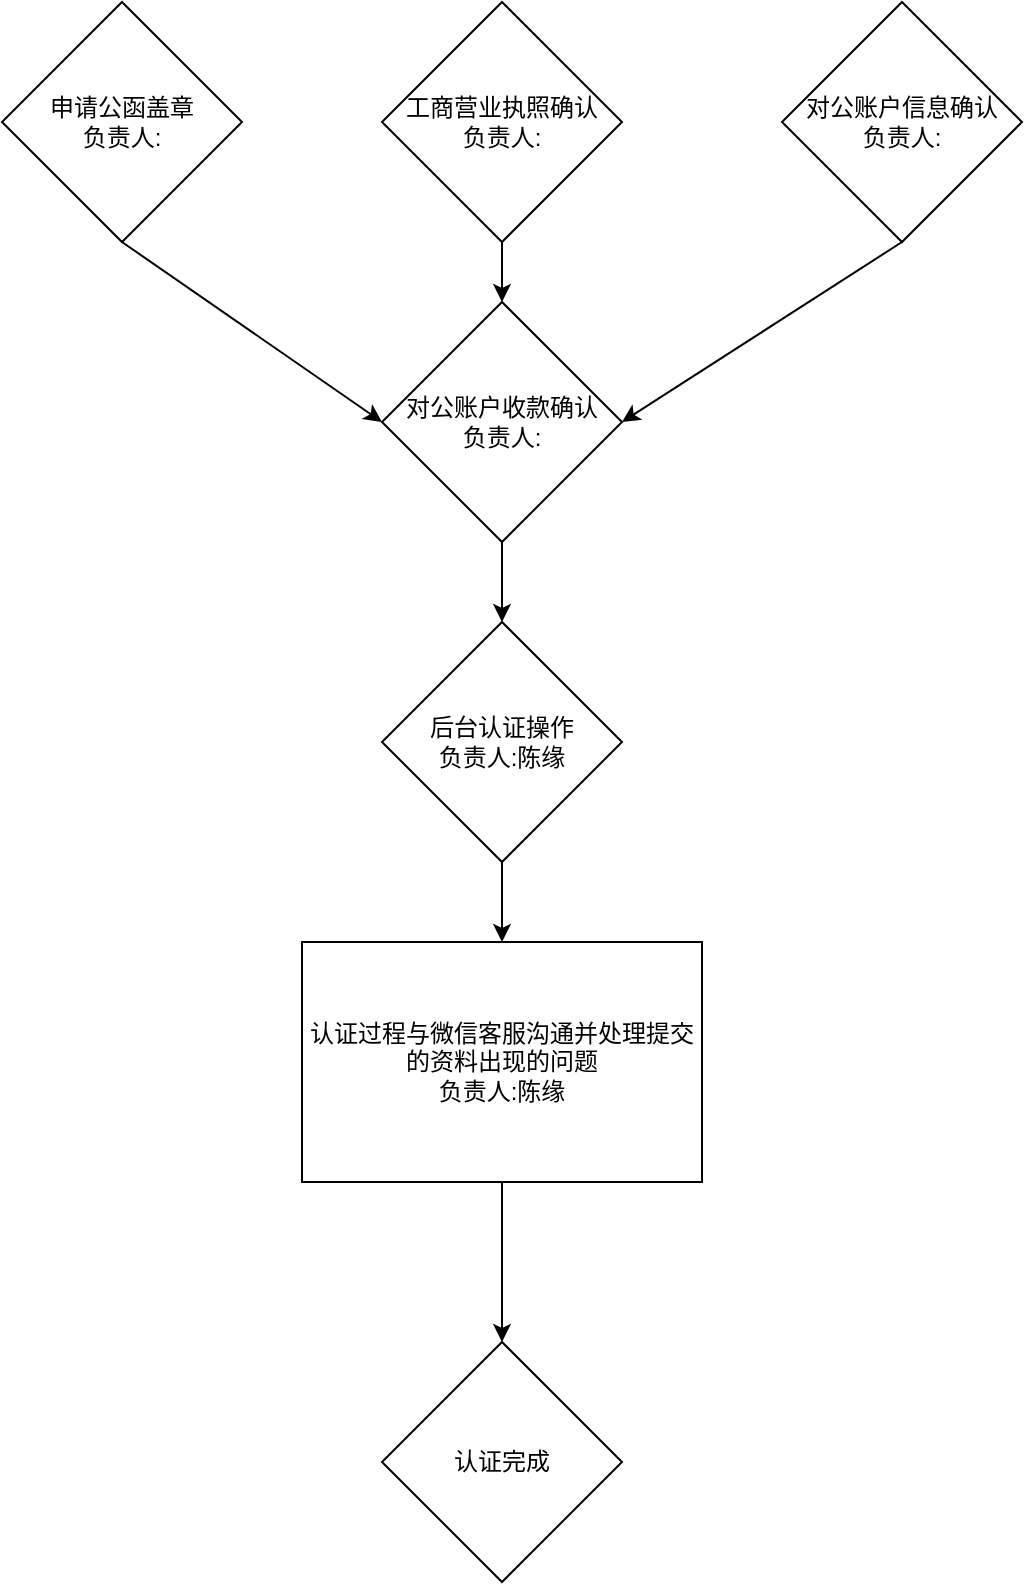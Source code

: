 <mxfile version="14.4.2" type="github">
  <diagram id="prtHgNgQTEPvFCAcTncT" name="Page-1">
    <mxGraphModel dx="1550" dy="844" grid="1" gridSize="10" guides="1" tooltips="1" connect="1" arrows="1" fold="1" page="1" pageScale="1" pageWidth="827" pageHeight="1169" math="0" shadow="0">
      <root>
        <mxCell id="0" />
        <mxCell id="1" parent="0" />
        <mxCell id="awJS6m4cIrWAFRzJ9JBw-1" value="申请公函盖章&lt;br&gt;负责人:" style="rhombus;whiteSpace=wrap;html=1;" vertex="1" parent="1">
          <mxGeometry x="130" y="10" width="120" height="120" as="geometry" />
        </mxCell>
        <mxCell id="awJS6m4cIrWAFRzJ9JBw-2" value="&lt;span&gt;后台认证操作&lt;/span&gt;&lt;br&gt;&lt;span&gt;负责人:陈缘&lt;/span&gt;" style="rhombus;whiteSpace=wrap;html=1;" vertex="1" parent="1">
          <mxGeometry x="320" y="320" width="120" height="120" as="geometry" />
        </mxCell>
        <mxCell id="awJS6m4cIrWAFRzJ9JBw-3" value="对公账户信息确认&lt;br&gt;负责人:" style="rhombus;whiteSpace=wrap;html=1;" vertex="1" parent="1">
          <mxGeometry x="520" y="10" width="120" height="120" as="geometry" />
        </mxCell>
        <mxCell id="awJS6m4cIrWAFRzJ9JBw-4" value="工商营业执照确认&lt;br&gt;负责人:" style="rhombus;whiteSpace=wrap;html=1;" vertex="1" parent="1">
          <mxGeometry x="320" y="10" width="120" height="120" as="geometry" />
        </mxCell>
        <mxCell id="awJS6m4cIrWAFRzJ9JBw-5" value="对公账户收款确认&lt;br&gt;负责人:" style="rhombus;whiteSpace=wrap;html=1;align=center;" vertex="1" parent="1">
          <mxGeometry x="320" y="160" width="120" height="120" as="geometry" />
        </mxCell>
        <mxCell id="awJS6m4cIrWAFRzJ9JBw-6" value="认证完成" style="rhombus;whiteSpace=wrap;html=1;" vertex="1" parent="1">
          <mxGeometry x="320" y="680" width="120" height="120" as="geometry" />
        </mxCell>
        <mxCell id="awJS6m4cIrWAFRzJ9JBw-12" value="" style="endArrow=classic;html=1;entryX=0;entryY=0.5;entryDx=0;entryDy=0;exitX=0.5;exitY=1;exitDx=0;exitDy=0;" edge="1" parent="1" source="awJS6m4cIrWAFRzJ9JBw-1" target="awJS6m4cIrWAFRzJ9JBw-5">
          <mxGeometry width="50" height="50" relative="1" as="geometry">
            <mxPoint x="180" y="160" as="sourcePoint" />
            <mxPoint x="230" y="110" as="targetPoint" />
          </mxGeometry>
        </mxCell>
        <mxCell id="awJS6m4cIrWAFRzJ9JBw-13" value="" style="endArrow=classic;html=1;exitX=0.5;exitY=1;exitDx=0;exitDy=0;entryX=0.5;entryY=0;entryDx=0;entryDy=0;" edge="1" parent="1" source="awJS6m4cIrWAFRzJ9JBw-4" target="awJS6m4cIrWAFRzJ9JBw-5">
          <mxGeometry width="50" height="50" relative="1" as="geometry">
            <mxPoint x="430" y="460" as="sourcePoint" />
            <mxPoint x="480" y="410" as="targetPoint" />
          </mxGeometry>
        </mxCell>
        <mxCell id="awJS6m4cIrWAFRzJ9JBw-14" value="" style="endArrow=classic;html=1;exitX=0.5;exitY=1;exitDx=0;exitDy=0;entryX=1;entryY=0.5;entryDx=0;entryDy=0;" edge="1" parent="1" source="awJS6m4cIrWAFRzJ9JBw-3" target="awJS6m4cIrWAFRzJ9JBw-5">
          <mxGeometry width="50" height="50" relative="1" as="geometry">
            <mxPoint x="430" y="460" as="sourcePoint" />
            <mxPoint x="180" y="530" as="targetPoint" />
          </mxGeometry>
        </mxCell>
        <mxCell id="awJS6m4cIrWAFRzJ9JBw-18" value="" style="endArrow=classic;html=1;exitX=0.5;exitY=1;exitDx=0;exitDy=0;" edge="1" parent="1" source="awJS6m4cIrWAFRzJ9JBw-2">
          <mxGeometry width="50" height="50" relative="1" as="geometry">
            <mxPoint x="430" y="470" as="sourcePoint" />
            <mxPoint x="380" y="480" as="targetPoint" />
          </mxGeometry>
        </mxCell>
        <mxCell id="awJS6m4cIrWAFRzJ9JBw-19" value="" style="endArrow=classic;html=1;entryX=0.5;entryY=0;entryDx=0;entryDy=0;exitX=0.5;exitY=1;exitDx=0;exitDy=0;" edge="1" parent="1" source="awJS6m4cIrWAFRzJ9JBw-5" target="awJS6m4cIrWAFRzJ9JBw-2">
          <mxGeometry width="50" height="50" relative="1" as="geometry">
            <mxPoint x="190" y="650" as="sourcePoint" />
            <mxPoint x="480" y="420" as="targetPoint" />
          </mxGeometry>
        </mxCell>
        <mxCell id="awJS6m4cIrWAFRzJ9JBw-21" value="" style="endArrow=classic;html=1;exitX=0.5;exitY=1;exitDx=0;exitDy=0;entryX=0.5;entryY=0;entryDx=0;entryDy=0;" edge="1" parent="1" source="awJS6m4cIrWAFRzJ9JBw-22" target="awJS6m4cIrWAFRzJ9JBw-6">
          <mxGeometry width="50" height="50" relative="1" as="geometry">
            <mxPoint x="380" y="670" as="sourcePoint" />
            <mxPoint x="480" y="420" as="targetPoint" />
          </mxGeometry>
        </mxCell>
        <mxCell id="awJS6m4cIrWAFRzJ9JBw-22" value="&lt;div&gt;认证过程与微信客服沟通并处理提交的资料出现的问题&lt;/div&gt;负责人:&lt;span&gt;陈缘&lt;/span&gt;" style="rounded=0;whiteSpace=wrap;html=1;shadow=0;gradientColor=none;" vertex="1" parent="1">
          <mxGeometry x="280" y="480" width="200" height="120" as="geometry" />
        </mxCell>
      </root>
    </mxGraphModel>
  </diagram>
</mxfile>
